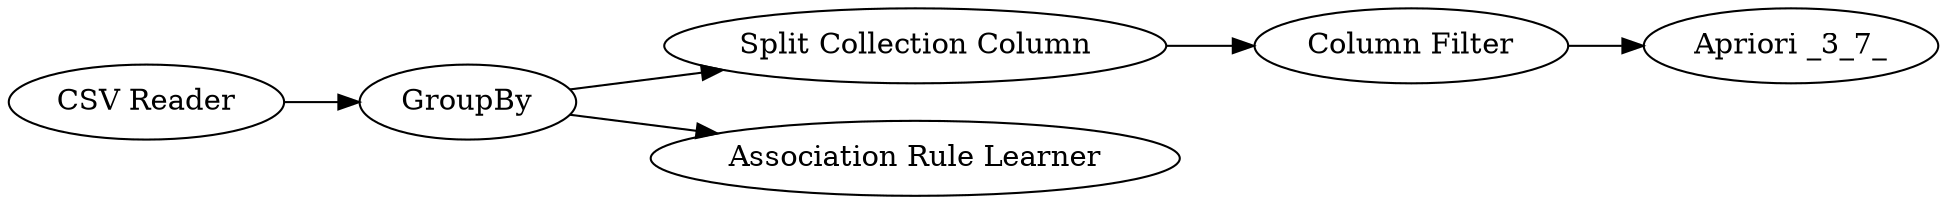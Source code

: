 digraph {
	13 -> 15
	15 -> 16
	15 -> 18
	17 -> 14
	16 -> 17
	16 [label="Split Collection Column"]
	13 [label="CSV Reader"]
	18 [label="Association Rule Learner"]
	15 [label=GroupBy]
	14 [label="Apriori _3_7_"]
	17 [label="Column Filter"]
	rankdir=LR
}
